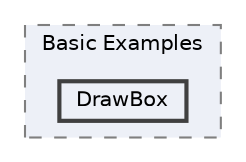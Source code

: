 digraph "C:/Users/BIG/Documents/Arduino/Libraries/Bind/examples/All Boards+HC-06 (or similars)/Basic Examples/DrawBox"
{
 // LATEX_PDF_SIZE
  bgcolor="transparent";
  edge [fontname=Helvetica,fontsize=10,labelfontname=Helvetica,labelfontsize=10];
  node [fontname=Helvetica,fontsize=10,shape=box,height=0.2,width=0.4];
  compound=true
  subgraph clusterdir_7121123e9db53f8ff2f1ae4b808cdd9a {
    graph [ bgcolor="#edf0f7", pencolor="grey50", label="Basic Examples", fontname=Helvetica,fontsize=10 style="filled,dashed", URL="dir_7121123e9db53f8ff2f1ae4b808cdd9a.html",tooltip=""]
  dir_418378f685bb51c45bf5248ddbec4180 [label="DrawBox", fillcolor="#edf0f7", color="grey25", style="filled,bold", URL="dir_418378f685bb51c45bf5248ddbec4180.html",tooltip=""];
  }
}
